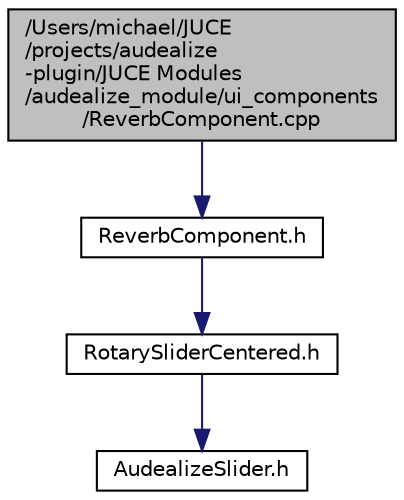 digraph "/Users/michael/JUCE/projects/audealize-plugin/JUCE Modules/audealize_module/ui_components/ReverbComponent.cpp"
{
  edge [fontname="Helvetica",fontsize="10",labelfontname="Helvetica",labelfontsize="10"];
  node [fontname="Helvetica",fontsize="10",shape=record];
  Node1 [label="/Users/michael/JUCE\l/projects/audealize\l-plugin/JUCE Modules\l/audealize_module/ui_components\l/ReverbComponent.cpp",height=0.2,width=0.4,color="black", fillcolor="grey75", style="filled", fontcolor="black"];
  Node1 -> Node2 [color="midnightblue",fontsize="10",style="solid",fontname="Helvetica"];
  Node2 [label="ReverbComponent.h",height=0.2,width=0.4,color="black", fillcolor="white", style="filled",URL="$_reverb_component_8h.html"];
  Node2 -> Node3 [color="midnightblue",fontsize="10",style="solid",fontname="Helvetica"];
  Node3 [label="RotarySliderCentered.h",height=0.2,width=0.4,color="black", fillcolor="white", style="filled",URL="$_rotary_slider_centered_8h.html"];
  Node3 -> Node4 [color="midnightblue",fontsize="10",style="solid",fontname="Helvetica"];
  Node4 [label="AudealizeSlider.h",height=0.2,width=0.4,color="black", fillcolor="white", style="filled",URL="$_audealize_slider_8h.html"];
}
